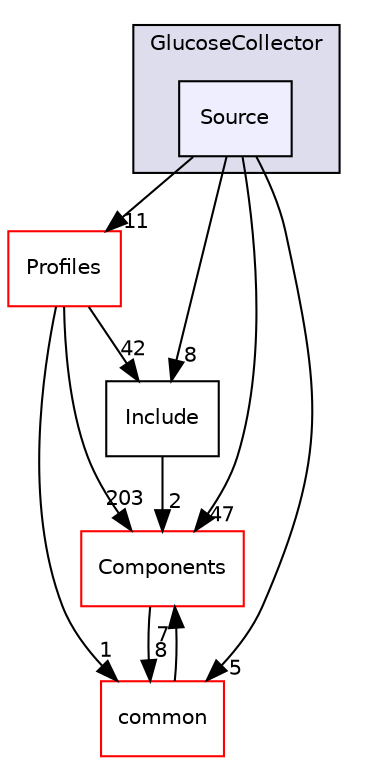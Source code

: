 digraph "C:/Work.git/ble/BLE-CC254x-1.4.0/Projects/ble/GlucoseCollector/Source" {
  compound=true
  node [ fontsize="10", fontname="Helvetica"];
  edge [ labelfontsize="10", labelfontname="Helvetica"];
  subgraph clusterdir_bfbd95fb57a9357ed537ed59565e7fec {
    graph [ bgcolor="#ddddee", pencolor="black", label="GlucoseCollector" fontname="Helvetica", fontsize="10", URL="dir_bfbd95fb57a9357ed537ed59565e7fec.html"]
  dir_d32e05056995730d28431eafe65cc084 [shape=box, label="Source", style="filled", fillcolor="#eeeeff", pencolor="black", URL="dir_d32e05056995730d28431eafe65cc084.html"];
  }
  dir_7a2b63247ca617f0e1ef727740be8a23 [shape=box label="Components" fillcolor="white" style="filled" color="red" URL="dir_7a2b63247ca617f0e1ef727740be8a23.html"];
  dir_bbf25acfb389de4a0b62fe1493a77c04 [shape=box label="Profiles" fillcolor="white" style="filled" color="red" URL="dir_bbf25acfb389de4a0b62fe1493a77c04.html"];
  dir_75d9d4b6f44aa532429bfdb05dd9374d [shape=box label="common" fillcolor="white" style="filled" color="red" URL="dir_75d9d4b6f44aa532429bfdb05dd9374d.html"];
  dir_c92cc19f0c851bfd7369f25eb8781a13 [shape=box label="Include" URL="dir_c92cc19f0c851bfd7369f25eb8781a13.html"];
  dir_7a2b63247ca617f0e1ef727740be8a23->dir_75d9d4b6f44aa532429bfdb05dd9374d [headlabel="8", labeldistance=1.5 headhref="dir_000001_000049.html"];
  dir_d32e05056995730d28431eafe65cc084->dir_7a2b63247ca617f0e1ef727740be8a23 [headlabel="47", labeldistance=1.5 headhref="dir_000056_000001.html"];
  dir_d32e05056995730d28431eafe65cc084->dir_bbf25acfb389de4a0b62fe1493a77c04 [headlabel="11", labeldistance=1.5 headhref="dir_000056_000078.html"];
  dir_d32e05056995730d28431eafe65cc084->dir_75d9d4b6f44aa532429bfdb05dd9374d [headlabel="5", labeldistance=1.5 headhref="dir_000056_000049.html"];
  dir_d32e05056995730d28431eafe65cc084->dir_c92cc19f0c851bfd7369f25eb8781a13 [headlabel="8", labeldistance=1.5 headhref="dir_000056_000069.html"];
  dir_bbf25acfb389de4a0b62fe1493a77c04->dir_7a2b63247ca617f0e1ef727740be8a23 [headlabel="203", labeldistance=1.5 headhref="dir_000078_000001.html"];
  dir_bbf25acfb389de4a0b62fe1493a77c04->dir_75d9d4b6f44aa532429bfdb05dd9374d [headlabel="1", labeldistance=1.5 headhref="dir_000078_000049.html"];
  dir_bbf25acfb389de4a0b62fe1493a77c04->dir_c92cc19f0c851bfd7369f25eb8781a13 [headlabel="42", labeldistance=1.5 headhref="dir_000078_000069.html"];
  dir_75d9d4b6f44aa532429bfdb05dd9374d->dir_7a2b63247ca617f0e1ef727740be8a23 [headlabel="7", labeldistance=1.5 headhref="dir_000049_000001.html"];
  dir_c92cc19f0c851bfd7369f25eb8781a13->dir_7a2b63247ca617f0e1ef727740be8a23 [headlabel="2", labeldistance=1.5 headhref="dir_000069_000001.html"];
}
